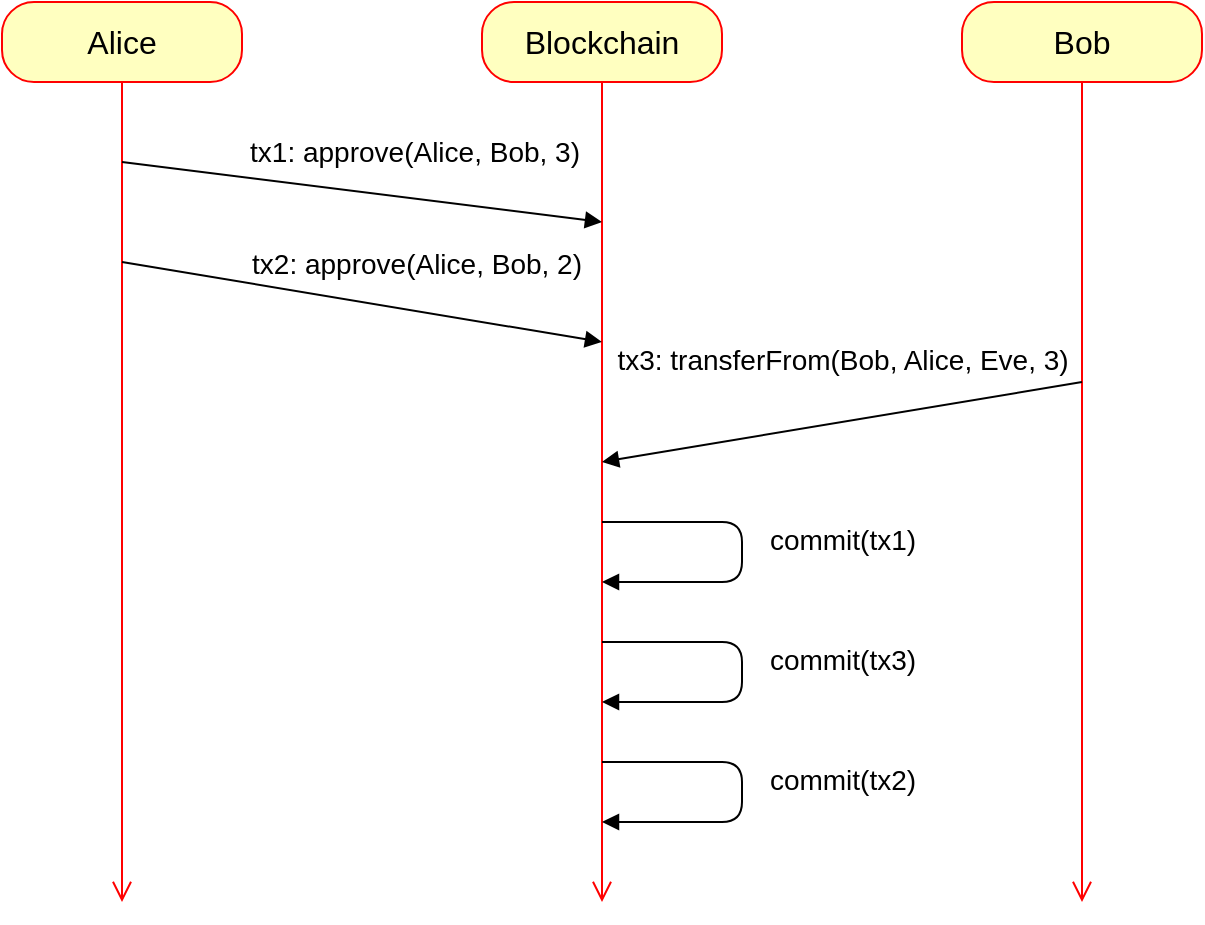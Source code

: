 <mxfile version="18.0.6" type="device"><diagram name="Page-1" id="13e1069c-82ec-6db2-03f1-153e76fe0fe0"><mxGraphModel dx="1106" dy="852" grid="1" gridSize="10" guides="1" tooltips="1" connect="1" arrows="1" fold="1" page="1" pageScale="1" pageWidth="1100" pageHeight="850" background="none" math="0" shadow="0"><root><mxCell id="0"/><mxCell id="1" parent="0"/><mxCell id="s7VefJRWMbqvichjZ1X1-5" value="Alice" style="rounded=1;whiteSpace=wrap;html=1;arcSize=40;fontColor=#000000;fillColor=#ffffc0;strokeColor=#ff0000;fontSize=16;" vertex="1" parent="1"><mxGeometry x="120" y="80" width="120" height="40" as="geometry"/></mxCell><mxCell id="s7VefJRWMbqvichjZ1X1-6" value="" style="edgeStyle=orthogonalEdgeStyle;html=1;verticalAlign=bottom;endArrow=open;endSize=8;strokeColor=#ff0000;rounded=0;" edge="1" source="s7VefJRWMbqvichjZ1X1-5" parent="1"><mxGeometry relative="1" as="geometry"><mxPoint x="180" y="530" as="targetPoint"/></mxGeometry></mxCell><mxCell id="s7VefJRWMbqvichjZ1X1-7" value="Blockchain" style="rounded=1;whiteSpace=wrap;html=1;arcSize=40;fontColor=#000000;fillColor=#ffffc0;strokeColor=#ff0000;fontSize=16;" vertex="1" parent="1"><mxGeometry x="360" y="80" width="120" height="40" as="geometry"/></mxCell><mxCell id="s7VefJRWMbqvichjZ1X1-8" value="" style="edgeStyle=orthogonalEdgeStyle;html=1;verticalAlign=bottom;endArrow=open;endSize=8;strokeColor=#ff0000;rounded=0;" edge="1" parent="1" source="s7VefJRWMbqvichjZ1X1-7"><mxGeometry relative="1" as="geometry"><mxPoint x="420" y="530" as="targetPoint"/></mxGeometry></mxCell><mxCell id="s7VefJRWMbqvichjZ1X1-9" value="tx1: approve(Alice, Bob, 3)" style="html=1;verticalAlign=bottom;endArrow=block;rounded=0;fontSize=14;" edge="1" parent="1"><mxGeometry x="0.207" y="12" width="80" relative="1" as="geometry"><mxPoint x="180" y="160" as="sourcePoint"/><mxPoint x="420" y="190" as="targetPoint"/><mxPoint as="offset"/></mxGeometry></mxCell><mxCell id="s7VefJRWMbqvichjZ1X1-10" value="Bob" style="rounded=1;whiteSpace=wrap;html=1;arcSize=40;fontColor=#000000;fillColor=#ffffc0;strokeColor=#ff0000;fontSize=16;" vertex="1" parent="1"><mxGeometry x="600" y="80" width="120" height="40" as="geometry"/></mxCell><mxCell id="s7VefJRWMbqvichjZ1X1-11" value="" style="edgeStyle=orthogonalEdgeStyle;html=1;verticalAlign=bottom;endArrow=open;endSize=8;strokeColor=#ff0000;rounded=0;" edge="1" parent="1" source="s7VefJRWMbqvichjZ1X1-10"><mxGeometry relative="1" as="geometry"><mxPoint x="660" y="530" as="targetPoint"/></mxGeometry></mxCell><mxCell id="s7VefJRWMbqvichjZ1X1-12" value="tx2: approve(Alice, Bob, 2)" style="html=1;verticalAlign=bottom;endArrow=block;rounded=0;fontSize=14;" edge="1" parent="1"><mxGeometry x="0.207" y="12" width="80" relative="1" as="geometry"><mxPoint x="180" y="210" as="sourcePoint"/><mxPoint x="420" y="250" as="targetPoint"/><mxPoint as="offset"/></mxGeometry></mxCell><mxCell id="s7VefJRWMbqvichjZ1X1-13" value="tx3: transferFrom(Bob, Alice, Eve, 3)" style="html=1;verticalAlign=bottom;endArrow=block;rounded=0;fontSize=14;" edge="1" parent="1"><mxGeometry x="-0.027" y="-20" width="80" relative="1" as="geometry"><mxPoint x="660" y="270" as="sourcePoint"/><mxPoint x="420" y="310" as="targetPoint"/><mxPoint as="offset"/></mxGeometry></mxCell><mxCell id="s7VefJRWMbqvichjZ1X1-14" value="commit(tx1)" style="html=1;verticalAlign=bottom;endArrow=block;fontSize=14;rounded=1;" edge="1" parent="1"><mxGeometry x="0.059" y="50" width="80" relative="1" as="geometry"><mxPoint x="420" y="340" as="sourcePoint"/><mxPoint x="420" y="370" as="targetPoint"/><mxPoint as="offset"/><Array as="points"><mxPoint x="490" y="340"/><mxPoint x="490" y="370"/></Array></mxGeometry></mxCell><mxCell id="s7VefJRWMbqvichjZ1X1-15" value="commit(tx3)" style="html=1;verticalAlign=bottom;endArrow=block;fontSize=14;rounded=1;" edge="1" parent="1"><mxGeometry x="0.059" y="50" width="80" relative="1" as="geometry"><mxPoint x="420" y="400" as="sourcePoint"/><mxPoint x="420" y="430" as="targetPoint"/><mxPoint as="offset"/><Array as="points"><mxPoint x="490" y="400"/><mxPoint x="490" y="430"/></Array></mxGeometry></mxCell><mxCell id="s7VefJRWMbqvichjZ1X1-16" value="commit(tx2)" style="html=1;verticalAlign=bottom;endArrow=block;fontSize=14;rounded=1;" edge="1" parent="1"><mxGeometry x="0.059" y="50" width="80" relative="1" as="geometry"><mxPoint x="420" y="460" as="sourcePoint"/><mxPoint x="420" y="490" as="targetPoint"/><mxPoint as="offset"/><Array as="points"><mxPoint x="490" y="460"/><mxPoint x="490" y="490"/></Array></mxGeometry></mxCell></root></mxGraphModel></diagram></mxfile>